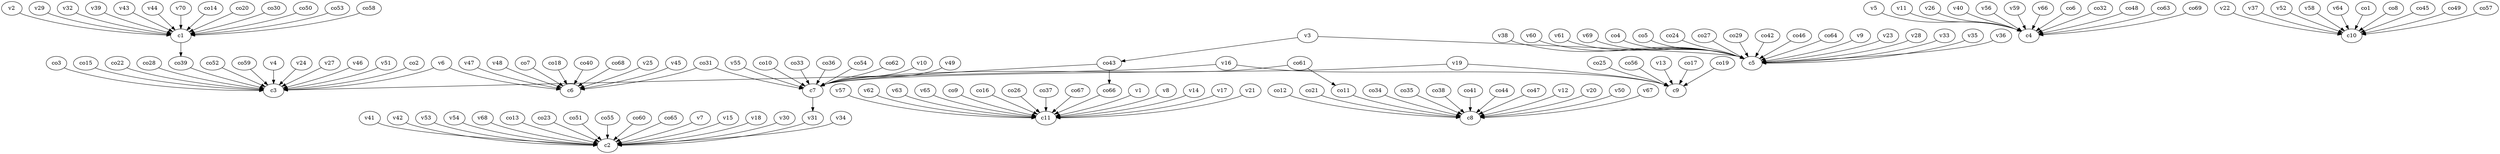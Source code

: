 strict digraph  {
c1;
c2;
c3;
c4;
c5;
c6;
c7;
c8;
c9;
c10;
c11;
v1;
v2;
v3;
v4;
v5;
v6;
v7;
v8;
v9;
v10;
v11;
v12;
v13;
v14;
v15;
v16;
v17;
v18;
v19;
v20;
v21;
v22;
v23;
v24;
v25;
v26;
v27;
v28;
v29;
v30;
v31;
v32;
v33;
v34;
v35;
v36;
v37;
v38;
v39;
v40;
v41;
v42;
v43;
v44;
v45;
v46;
v47;
v48;
v49;
v50;
v51;
v52;
v53;
v54;
v55;
v56;
v57;
v58;
v59;
v60;
v61;
v62;
v63;
v64;
v65;
v66;
v67;
v68;
v69;
v70;
co1;
co2;
co3;
co4;
co5;
co6;
co7;
co8;
co9;
co10;
co11;
co12;
co13;
co14;
co15;
co16;
co17;
co18;
co19;
co20;
co21;
co22;
co23;
co24;
co25;
co26;
co27;
co28;
co29;
co30;
co31;
co32;
co33;
co34;
co35;
co36;
co37;
co38;
co39;
co40;
co41;
co42;
co43;
co44;
co45;
co46;
co47;
co48;
co49;
co50;
co51;
co52;
co53;
co54;
co55;
co56;
co57;
co58;
co59;
co60;
co61;
co62;
co63;
co64;
co65;
co66;
co67;
co68;
co69;
c1 -> co39  [weight=1];
c7 -> v31  [weight=1];
v1 -> c11  [weight=1];
v2 -> c1  [weight=1];
v3 -> c5  [weight=1];
v3 -> co43  [weight=1];
v4 -> c3  [weight=1];
v5 -> c4  [weight=1];
v6 -> c3  [weight=1];
v6 -> c6  [weight=1];
v7 -> c2  [weight=1];
v8 -> c11  [weight=1];
v9 -> c5  [weight=1];
v10 -> c7  [weight=1];
v11 -> c4  [weight=1];
v12 -> c8  [weight=1];
v13 -> c9  [weight=1];
v14 -> c11  [weight=1];
v15 -> c2  [weight=1];
v16 -> c9  [weight=1];
v16 -> c3  [weight=1];
v17 -> c11  [weight=1];
v18 -> c2  [weight=1];
v19 -> c9  [weight=1];
v19 -> c7  [weight=1];
v20 -> c8  [weight=1];
v21 -> c11  [weight=1];
v22 -> c10  [weight=1];
v23 -> c5  [weight=1];
v24 -> c3  [weight=1];
v25 -> c6  [weight=1];
v26 -> c4  [weight=1];
v27 -> c3  [weight=1];
v28 -> c5  [weight=1];
v29 -> c1  [weight=1];
v30 -> c2  [weight=1];
v31 -> c2  [weight=1];
v32 -> c1  [weight=1];
v33 -> c5  [weight=1];
v34 -> c2  [weight=1];
v35 -> c5  [weight=1];
v36 -> c5  [weight=1];
v37 -> c10  [weight=1];
v38 -> c5  [weight=1];
v39 -> c1  [weight=1];
v40 -> c4  [weight=1];
v41 -> c2  [weight=1];
v42 -> c2  [weight=1];
v43 -> c1  [weight=1];
v44 -> c1  [weight=1];
v45 -> c6  [weight=1];
v46 -> c3  [weight=1];
v47 -> c6  [weight=1];
v48 -> c6  [weight=1];
v49 -> c7  [weight=1];
v50 -> c8  [weight=1];
v51 -> c3  [weight=1];
v52 -> c10  [weight=1];
v53 -> c2  [weight=1];
v54 -> c2  [weight=1];
v55 -> c7  [weight=1];
v56 -> c4  [weight=1];
v57 -> c11  [weight=1];
v58 -> c10  [weight=1];
v59 -> c4  [weight=1];
v60 -> c5  [weight=1];
v61 -> c5  [weight=1];
v62 -> c11  [weight=1];
v63 -> c11  [weight=1];
v64 -> c10  [weight=1];
v65 -> c11  [weight=1];
v66 -> c4  [weight=1];
v67 -> c8  [weight=1];
v68 -> c2  [weight=1];
v69 -> c5  [weight=1];
v70 -> c1  [weight=1];
co1 -> c10  [weight=1];
co2 -> c3  [weight=1];
co3 -> c3  [weight=1];
co4 -> c5  [weight=1];
co5 -> c5  [weight=1];
co6 -> c4  [weight=1];
co7 -> c6  [weight=1];
co8 -> c10  [weight=1];
co9 -> c11  [weight=1];
co10 -> c7  [weight=1];
co11 -> c8  [weight=1];
co12 -> c8  [weight=1];
co13 -> c2  [weight=1];
co14 -> c1  [weight=1];
co15 -> c3  [weight=1];
co16 -> c11  [weight=1];
co17 -> c9  [weight=1];
co18 -> c6  [weight=1];
co19 -> c9  [weight=1];
co20 -> c1  [weight=1];
co21 -> c8  [weight=1];
co22 -> c3  [weight=1];
co23 -> c2  [weight=1];
co24 -> c5  [weight=1];
co25 -> c9  [weight=1];
co26 -> c11  [weight=1];
co27 -> c5  [weight=1];
co28 -> c3  [weight=1];
co29 -> c5  [weight=1];
co30 -> c1  [weight=1];
co31 -> c7  [weight=1];
co31 -> c6  [weight=1];
co32 -> c4  [weight=1];
co33 -> c7  [weight=1];
co34 -> c8  [weight=1];
co35 -> c8  [weight=1];
co36 -> c7  [weight=1];
co37 -> c11  [weight=1];
co38 -> c8  [weight=1];
co39 -> c3  [weight=1];
co40 -> c6  [weight=1];
co41 -> c8  [weight=1];
co42 -> c5  [weight=1];
co43 -> c7  [weight=1];
co43 -> co66  [weight=1];
co44 -> c8  [weight=1];
co45 -> c10  [weight=1];
co46 -> c5  [weight=1];
co47 -> c8  [weight=1];
co48 -> c4  [weight=1];
co49 -> c10  [weight=1];
co50 -> c1  [weight=1];
co51 -> c2  [weight=1];
co52 -> c3  [weight=1];
co53 -> c1  [weight=1];
co54 -> c7  [weight=1];
co55 -> c2  [weight=1];
co56 -> c9  [weight=1];
co57 -> c10  [weight=1];
co58 -> c1  [weight=1];
co59 -> c3  [weight=1];
co60 -> c2  [weight=1];
co61 -> c7  [weight=1];
co61 -> co11  [weight=1];
co62 -> c7  [weight=1];
co63 -> c4  [weight=1];
co64 -> c5  [weight=1];
co65 -> c2  [weight=1];
co66 -> c11  [weight=1];
co67 -> c11  [weight=1];
co68 -> c6  [weight=1];
co69 -> c4  [weight=1];
}
